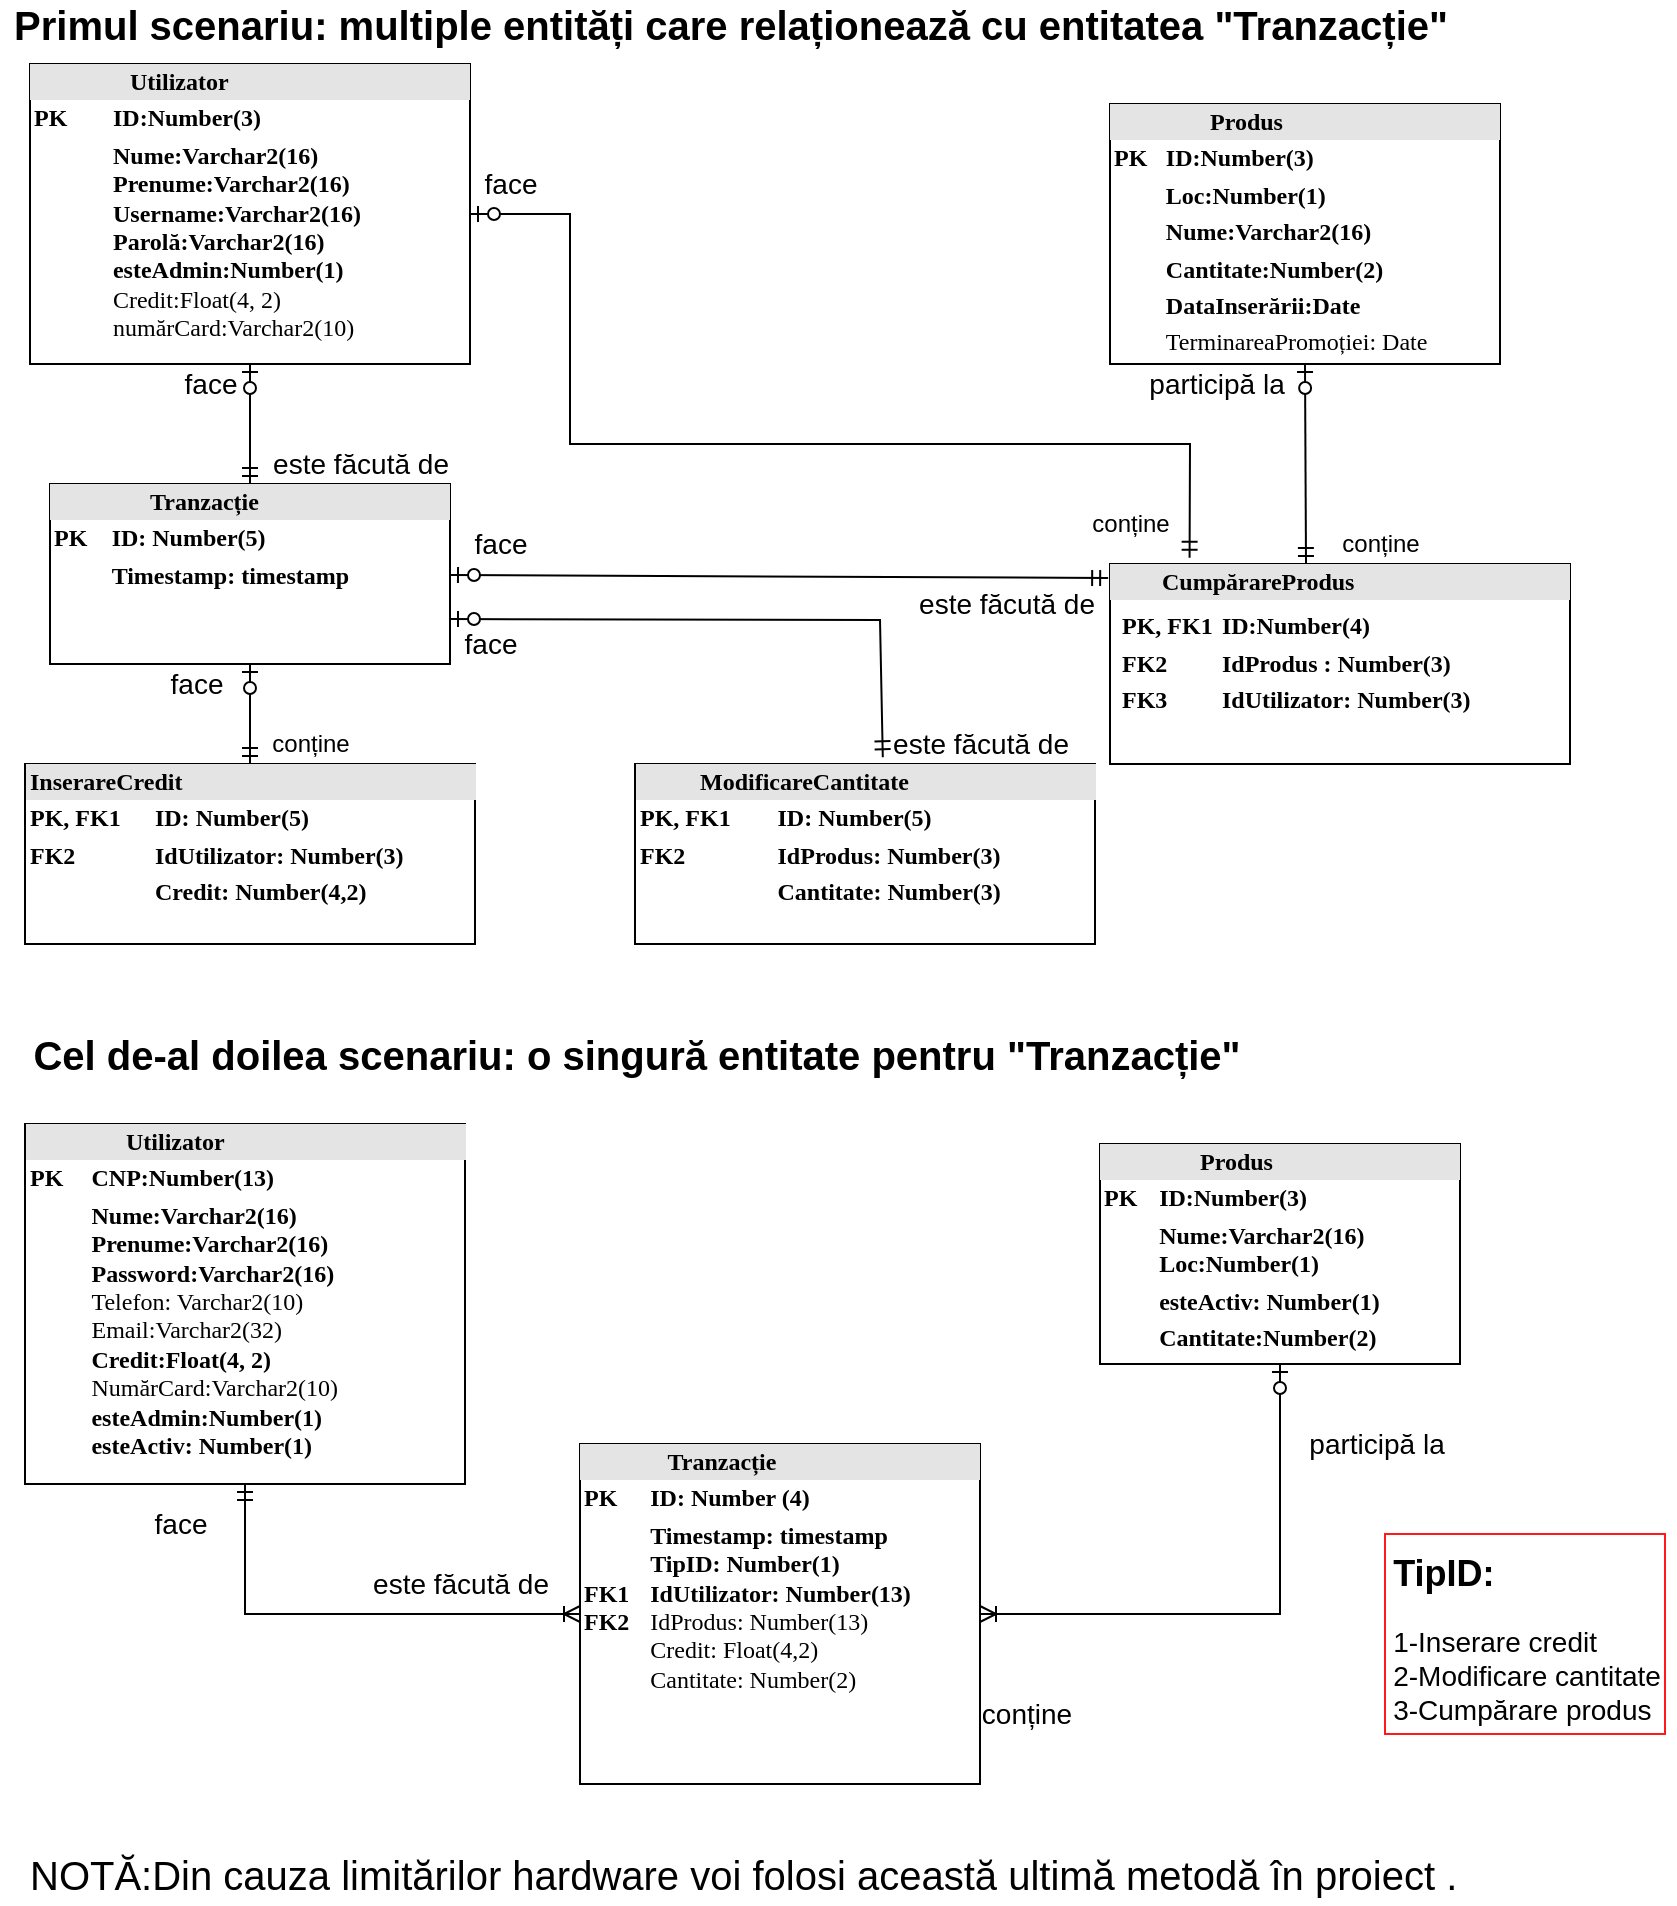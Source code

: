 <mxfile version="16.5.1" type="device"><diagram id="ElURH98lHzvmUG51e0jq" name="Page-1"><mxGraphModel dx="1021" dy="651" grid="1" gridSize="10" guides="1" tooltips="1" connect="1" arrows="1" fold="1" page="1" pageScale="1" pageWidth="850" pageHeight="1100" math="0" shadow="0"><root><mxCell id="0"/><mxCell id="1" parent="0"/><mxCell id="O3LYPprOkq9PBiwxIXDx-1" value="&lt;div style=&quot;box-sizing: border-box ; width: 100% ; background: #e4e4e4 ; padding: 2px&quot;&gt;&lt;b&gt;&lt;span style=&quot;white-space: pre&quot;&gt;&#9;&lt;/span&gt;&lt;span style=&quot;white-space: pre&quot;&gt;&#9;&lt;/span&gt;Utilizator&lt;/b&gt;&lt;/div&gt;&lt;table style=&quot;width: 100% ; font-size: 1em&quot; cellpadding=&quot;2&quot; cellspacing=&quot;0&quot;&gt;&lt;tbody&gt;&lt;tr&gt;&lt;td&gt;&lt;b&gt;PK&lt;/b&gt;&lt;/td&gt;&lt;td&gt;&lt;b&gt;ID:Number(3)&lt;/b&gt;&lt;/td&gt;&lt;/tr&gt;&lt;tr&gt;&lt;td&gt;&lt;b&gt;&lt;br&gt;&lt;/b&gt;&lt;/td&gt;&lt;td&gt;&lt;b&gt;Nume:Varchar2(16)&lt;/b&gt;&lt;br&gt;&lt;b&gt;Prenume:Varchar2(16)&lt;/b&gt;&lt;br&gt;&lt;b&gt;Username:Varchar2(16)&lt;/b&gt;&lt;br&gt;&lt;b&gt;Parolă:Varchar2(16)&lt;/b&gt;&lt;br&gt;&lt;b&gt;esteAdmin:Number(1)&lt;/b&gt;&lt;br&gt;Credit:Float(4, 2)&lt;br&gt;numărCard:Varchar2(10)&lt;/td&gt;&lt;/tr&gt;&lt;tr&gt;&lt;td&gt;&lt;span style=&quot;white-space: pre&quot;&gt;&lt;b&gt;&#9;&lt;/b&gt;&lt;/span&gt;&lt;/td&gt;&lt;td&gt;&lt;b&gt;&lt;br&gt;&lt;/b&gt;&lt;/td&gt;&lt;/tr&gt;&lt;/tbody&gt;&lt;/table&gt;" style="verticalAlign=top;align=left;overflow=fill;html=1;rounded=0;shadow=0;comic=0;labelBackgroundColor=none;strokeWidth=1;fontFamily=Verdana;fontSize=12" vertex="1" parent="1"><mxGeometry x="15" y="40" width="220" height="150" as="geometry"/></mxCell><mxCell id="O3LYPprOkq9PBiwxIXDx-2" value="&lt;div style=&quot;box-sizing: border-box ; width: 100% ; background: #e4e4e4 ; padding: 2px&quot;&gt;&lt;b&gt;&lt;span style=&quot;white-space: pre&quot;&gt;&#9;&lt;/span&gt;&lt;span style=&quot;white-space: pre&quot;&gt;&#9;&lt;/span&gt;Produs&lt;/b&gt;&lt;/div&gt;&lt;table style=&quot;width: 100% ; font-size: 1em&quot; cellpadding=&quot;2&quot; cellspacing=&quot;0&quot;&gt;&lt;tbody&gt;&lt;tr&gt;&lt;td&gt;&lt;b&gt;PK&lt;/b&gt;&lt;/td&gt;&lt;td&gt;&lt;b&gt;ID:Number(3)&lt;/b&gt;&lt;/td&gt;&lt;/tr&gt;&lt;tr&gt;&lt;td&gt;&lt;b&gt;&lt;br&gt;&lt;/b&gt;&lt;/td&gt;&lt;td&gt;&lt;b&gt;Loc:Number(1)&lt;/b&gt;&lt;/td&gt;&lt;/tr&gt;&lt;tr&gt;&lt;td&gt;&lt;/td&gt;&lt;td&gt;&lt;b&gt;Nume:Varchar2(16)&lt;/b&gt;&lt;/td&gt;&lt;/tr&gt;&lt;tr&gt;&lt;td&gt;&lt;b&gt;&lt;br&gt;&lt;/b&gt;&lt;/td&gt;&lt;td&gt;&lt;b&gt;Cantitate:Number(2)&lt;/b&gt;&lt;/td&gt;&lt;/tr&gt;&lt;tr&gt;&lt;td&gt;&lt;b&gt;&lt;br&gt;&lt;/b&gt;&lt;/td&gt;&lt;td&gt;&lt;b&gt;DataInserării:Date&lt;/b&gt;&lt;br&gt;&lt;/td&gt;&lt;/tr&gt;&lt;tr&gt;&lt;td&gt;&lt;br&gt;&lt;/td&gt;&lt;td&gt;TerminareaPromoției: Date&lt;br&gt;&lt;/td&gt;&lt;/tr&gt;&lt;/tbody&gt;&lt;/table&gt;" style="verticalAlign=top;align=left;overflow=fill;html=1;rounded=0;shadow=0;comic=0;labelBackgroundColor=none;strokeWidth=1;fontFamily=Verdana;fontSize=12" vertex="1" parent="1"><mxGeometry x="555" y="60" width="195" height="130" as="geometry"/></mxCell><mxCell id="O3LYPprOkq9PBiwxIXDx-3" value="&lt;div style=&quot;box-sizing: border-box ; width: 100% ; background: #e4e4e4 ; padding: 2px&quot;&gt;&lt;b&gt;&lt;span style=&quot;white-space: pre&quot;&gt;&#9;&lt;/span&gt;&lt;span style=&quot;white-space: pre&quot;&gt;&#9;&lt;/span&gt;Tranzacție&lt;/b&gt;&lt;/div&gt;&lt;table style=&quot;width: 100% ; font-size: 1em&quot; cellpadding=&quot;2&quot; cellspacing=&quot;0&quot;&gt;&lt;tbody&gt;&lt;tr&gt;&lt;td&gt;&lt;b&gt;PK&lt;/b&gt;&lt;/td&gt;&lt;td&gt;&lt;b&gt;ID: Number(5)&lt;br&gt;&lt;/b&gt;&lt;/td&gt;&lt;/tr&gt;&lt;tr&gt;&lt;td&gt;&lt;br&gt;&lt;/td&gt;&lt;td&gt;&lt;b&gt;Timestamp: timestamp&lt;/b&gt;&lt;/td&gt;&lt;/tr&gt;&lt;tr&gt;&lt;td&gt;&lt;br&gt;&lt;/td&gt;&lt;td&gt;&lt;br&gt;&lt;/td&gt;&lt;/tr&gt;&lt;tr&gt;&lt;td&gt;&lt;b&gt;&lt;br&gt;&lt;/b&gt;&lt;/td&gt;&lt;td&gt;&lt;b&gt;&lt;br&gt;&lt;/b&gt;&lt;/td&gt;&lt;/tr&gt;&lt;/tbody&gt;&lt;/table&gt;" style="verticalAlign=top;align=left;overflow=fill;html=1;rounded=0;shadow=0;comic=0;labelBackgroundColor=none;strokeWidth=1;fontFamily=Verdana;fontSize=12" vertex="1" parent="1"><mxGeometry x="25" y="250" width="200" height="90" as="geometry"/></mxCell><mxCell id="O3LYPprOkq9PBiwxIXDx-4" value="&lt;div style=&quot;box-sizing: border-box ; width: 100% ; background: #e4e4e4 ; padding: 2px&quot;&gt;&lt;b&gt;&lt;span style=&quot;white-space: pre&quot;&gt;&#9;&lt;/span&gt;CumpărareProdus&lt;/b&gt;&lt;/div&gt;&lt;table style=&quot;width: 100% ; font-size: 1em&quot; cellpadding=&quot;2&quot; cellspacing=&quot;0&quot;&gt;&lt;tbody&gt;&lt;tr&gt;&lt;td&gt;&lt;table cellpadding=&quot;2&quot; cellspacing=&quot;0&quot; style=&quot;font-size: 1em ; width: 180px&quot;&gt;&lt;tbody&gt;&lt;tr&gt;&lt;td&gt;&lt;table cellpadding=&quot;2&quot; cellspacing=&quot;0&quot; style=&quot;font-size: 1em ; width: 180px&quot;&gt;&lt;tbody&gt;&lt;tr&gt;&lt;td&gt;&lt;b&gt;PK, FK1&lt;/b&gt;&lt;/td&gt;&lt;td&gt;&lt;b&gt;ID:Number(4)&lt;/b&gt;&lt;/td&gt;&lt;/tr&gt;&lt;tr&gt;&lt;td&gt;&lt;b&gt;FK2&lt;/b&gt;&lt;/td&gt;&lt;td&gt;&lt;b&gt;IdProdus :&amp;nbsp;&lt;/b&gt;&lt;b&gt;Number(3)&lt;/b&gt;&lt;/td&gt;&lt;/tr&gt;&lt;tr&gt;&lt;td&gt;&lt;b&gt;FK3&lt;/b&gt;&lt;/td&gt;&lt;td&gt;&lt;b&gt;IdUtilizator&lt;/b&gt;&lt;b&gt;: Number(3)&lt;/b&gt;&lt;/td&gt;&lt;/tr&gt;&lt;tr&gt;&lt;td&gt;&lt;b&gt;&lt;br&gt;&lt;/b&gt;&lt;/td&gt;&lt;td&gt;&lt;br&gt;&lt;/td&gt;&lt;/tr&gt;&lt;/tbody&gt;&lt;/table&gt;&lt;/td&gt;&lt;td&gt;&lt;br&gt;&lt;/td&gt;&lt;/tr&gt;&lt;/tbody&gt;&lt;/table&gt;&lt;/td&gt;&lt;td&gt;&lt;br&gt;&lt;/td&gt;&lt;/tr&gt;&lt;/tbody&gt;&lt;/table&gt;" style="verticalAlign=top;align=left;overflow=fill;html=1;rounded=0;shadow=0;comic=0;labelBackgroundColor=none;strokeWidth=1;fontFamily=Verdana;fontSize=12" vertex="1" parent="1"><mxGeometry x="555" y="290" width="230" height="100" as="geometry"/></mxCell><mxCell id="O3LYPprOkq9PBiwxIXDx-5" value="" style="fontSize=12;html=1;endArrow=ERzeroToOne;startArrow=ERmandOne;rounded=0;exitX=0.5;exitY=0;exitDx=0;exitDy=0;entryX=0.5;entryY=1;entryDx=0;entryDy=0;" edge="1" parent="1" source="O3LYPprOkq9PBiwxIXDx-3" target="O3LYPprOkq9PBiwxIXDx-1"><mxGeometry width="100" height="100" relative="1" as="geometry"><mxPoint x="195" y="250" as="sourcePoint"/><mxPoint x="305" y="80" as="targetPoint"/></mxGeometry></mxCell><mxCell id="O3LYPprOkq9PBiwxIXDx-6" value="" style="fontSize=12;html=1;endArrow=ERzeroToOne;startArrow=ERmandOne;rounded=0;entryX=1;entryY=0.5;entryDx=0;entryDy=0;exitX=0.173;exitY=-0.031;exitDx=0;exitDy=0;exitPerimeter=0;" edge="1" parent="1" target="O3LYPprOkq9PBiwxIXDx-1" source="O3LYPprOkq9PBiwxIXDx-4"><mxGeometry width="100" height="100" relative="1" as="geometry"><mxPoint x="630" y="310" as="sourcePoint"/><mxPoint x="335" y="200" as="targetPoint"/><Array as="points"><mxPoint x="595" y="230"/><mxPoint x="285" y="230"/><mxPoint x="285" y="115"/></Array></mxGeometry></mxCell><mxCell id="O3LYPprOkq9PBiwxIXDx-7" value="" style="fontSize=12;html=1;endArrow=ERzeroToOne;startArrow=ERmandOne;rounded=0;entryX=0.5;entryY=1;entryDx=0;entryDy=0;" edge="1" parent="1" target="O3LYPprOkq9PBiwxIXDx-2"><mxGeometry width="100" height="100" relative="1" as="geometry"><mxPoint x="653" y="290" as="sourcePoint"/><mxPoint x="535" y="190" as="targetPoint"/><Array as="points"/></mxGeometry></mxCell><mxCell id="O3LYPprOkq9PBiwxIXDx-8" value="&lt;div style=&quot;box-sizing: border-box ; width: 100% ; background: #e4e4e4 ; padding: 2px&quot;&gt;&lt;b&gt;InserareCredit&lt;/b&gt;&lt;/div&gt;&lt;table style=&quot;width: 100% ; font-size: 1em&quot; cellpadding=&quot;2&quot; cellspacing=&quot;0&quot;&gt;&lt;tbody&gt;&lt;tr&gt;&lt;td&gt;&lt;b&gt;PK, FK1&lt;/b&gt;&lt;/td&gt;&lt;td&gt;&lt;b&gt;ID:&amp;nbsp;&lt;/b&gt;&lt;b&gt;Number(5)&lt;/b&gt;&lt;/td&gt;&lt;/tr&gt;&lt;tr&gt;&lt;td&gt;&lt;b&gt;FK2&lt;/b&gt;&lt;/td&gt;&lt;td&gt;&lt;b&gt;IdUtilizator:&amp;nbsp;&lt;/b&gt;&lt;b&gt;Number(3)&lt;/b&gt;&lt;/td&gt;&lt;/tr&gt;&lt;tr&gt;&lt;td&gt;&lt;/td&gt;&lt;td&gt;&lt;b&gt;Credit: Number(4,2)&lt;br&gt;&lt;br&gt;&lt;/b&gt;&lt;/td&gt;&lt;/tr&gt;&lt;tr&gt;&lt;td&gt;&lt;b&gt;&lt;br&gt;&lt;/b&gt;&lt;/td&gt;&lt;td&gt;&lt;b&gt;&lt;br&gt;&lt;/b&gt;&lt;/td&gt;&lt;/tr&gt;&lt;/tbody&gt;&lt;/table&gt;" style="verticalAlign=top;align=left;overflow=fill;html=1;rounded=0;shadow=0;comic=0;labelBackgroundColor=none;strokeWidth=1;fontFamily=Verdana;fontSize=12" vertex="1" parent="1"><mxGeometry x="12.5" y="390" width="225" height="90" as="geometry"/></mxCell><mxCell id="O3LYPprOkq9PBiwxIXDx-9" value="" style="fontSize=12;html=1;endArrow=ERzeroToOne;startArrow=ERmandOne;rounded=0;" edge="1" parent="1" source="O3LYPprOkq9PBiwxIXDx-8" target="O3LYPprOkq9PBiwxIXDx-3"><mxGeometry width="100" height="100" relative="1" as="geometry"><mxPoint x="135" y="260" as="sourcePoint"/><mxPoint x="135" y="120" as="targetPoint"/></mxGeometry></mxCell><mxCell id="O3LYPprOkq9PBiwxIXDx-10" value="" style="fontSize=12;html=1;endArrow=ERzeroToOne;startArrow=ERmandOne;rounded=0;exitX=-0.004;exitY=0.07;exitDx=0;exitDy=0;exitPerimeter=0;" edge="1" parent="1" source="O3LYPprOkq9PBiwxIXDx-4" target="O3LYPprOkq9PBiwxIXDx-3"><mxGeometry width="100" height="100" relative="1" as="geometry"><mxPoint x="535" y="295" as="sourcePoint"/><mxPoint x="255" y="170" as="targetPoint"/></mxGeometry></mxCell><mxCell id="O3LYPprOkq9PBiwxIXDx-11" value="&lt;div style=&quot;box-sizing: border-box ; width: 100% ; background: #e4e4e4 ; padding: 2px&quot;&gt;&lt;b&gt;&lt;span style=&quot;white-space: pre&quot;&gt;&#9;&lt;/span&gt;&amp;nbsp; ModificareCantitate&lt;/b&gt;&lt;/div&gt;&lt;table style=&quot;width: 100% ; font-size: 1em&quot; cellpadding=&quot;2&quot; cellspacing=&quot;0&quot;&gt;&lt;tbody&gt;&lt;tr&gt;&lt;td&gt;&lt;b&gt;PK, FK1&lt;/b&gt;&lt;/td&gt;&lt;td&gt;&lt;b&gt;ID:&amp;nbsp;&lt;/b&gt;&lt;b&gt;Number(5)&lt;/b&gt;&lt;/td&gt;&lt;/tr&gt;&lt;tr&gt;&lt;td&gt;&lt;b&gt;FK2&lt;/b&gt;&lt;/td&gt;&lt;td&gt;&lt;b&gt;IdProdus:&amp;nbsp;&lt;/b&gt;&lt;b&gt;Number(3)&lt;/b&gt;&lt;/td&gt;&lt;/tr&gt;&lt;tr&gt;&lt;td&gt;&lt;/td&gt;&lt;td&gt;&lt;b&gt;Cantitate:&amp;nbsp;&lt;/b&gt;&lt;b&gt;Number(3)&lt;/b&gt;&lt;b&gt;&lt;br&gt;&lt;br&gt;&lt;/b&gt;&lt;/td&gt;&lt;/tr&gt;&lt;tr&gt;&lt;td&gt;&lt;b&gt;&lt;br&gt;&lt;/b&gt;&lt;/td&gt;&lt;td&gt;&lt;b&gt;&lt;br&gt;&lt;/b&gt;&lt;/td&gt;&lt;/tr&gt;&lt;/tbody&gt;&lt;/table&gt;" style="verticalAlign=top;align=left;overflow=fill;html=1;rounded=0;shadow=0;comic=0;labelBackgroundColor=none;strokeWidth=1;fontFamily=Verdana;fontSize=12" vertex="1" parent="1"><mxGeometry x="317.5" y="390" width="230" height="90" as="geometry"/></mxCell><mxCell id="O3LYPprOkq9PBiwxIXDx-12" value="" style="fontSize=12;html=1;endArrow=ERzeroToOne;startArrow=ERmandOne;rounded=0;entryX=1;entryY=0.75;entryDx=0;entryDy=0;exitX=0.014;exitY=0.832;exitDx=0;exitDy=0;exitPerimeter=0;" edge="1" parent="1" source="O3LYPprOkq9PBiwxIXDx-45" target="O3LYPprOkq9PBiwxIXDx-3"><mxGeometry width="100" height="100" relative="1" as="geometry"><mxPoint x="435" y="410" as="sourcePoint"/><mxPoint x="152.5" y="350" as="targetPoint"/><Array as="points"><mxPoint x="440" y="318"/></Array></mxGeometry></mxCell><mxCell id="O3LYPprOkq9PBiwxIXDx-13" value="&lt;div style=&quot;box-sizing: border-box ; width: 100% ; background: #e4e4e4 ; padding: 2px&quot;&gt;&lt;b&gt;&lt;span style=&quot;white-space: pre&quot;&gt;&#9;&lt;/span&gt;&amp;nbsp; &amp;nbsp; &amp;nbsp; Tranzacție&lt;/b&gt;&lt;/div&gt;&lt;table style=&quot;width: 100% ; font-size: 1em&quot; cellpadding=&quot;2&quot; cellspacing=&quot;0&quot;&gt;&lt;tbody&gt;&lt;tr&gt;&lt;td&gt;&lt;b&gt;PK&lt;/b&gt;&lt;/td&gt;&lt;td&gt;&lt;b&gt;ID: Number (4)&lt;br&gt;&lt;/b&gt;&lt;/td&gt;&lt;/tr&gt;&lt;tr&gt;&lt;td&gt;&lt;b&gt;FK1&lt;br&gt;FK2&lt;/b&gt;&lt;/td&gt;&lt;td&gt;&lt;b&gt;Timestamp: timestamp&lt;/b&gt;&lt;br&gt;&lt;b&gt;TipID: Number(1)&lt;/b&gt;&lt;br&gt;&lt;b&gt;IdUtilizator: Number(13)&lt;/b&gt;&lt;br&gt;IdProdus: Number(13)&lt;br&gt;Credit: Float(4,2)&lt;br&gt;Cantitate: Number(2)&lt;/td&gt;&lt;/tr&gt;&lt;tr&gt;&lt;td&gt;&lt;b&gt;&lt;br&gt;&lt;/b&gt;&lt;/td&gt;&lt;td&gt;&lt;b&gt;&lt;br&gt;&lt;/b&gt;&lt;/td&gt;&lt;/tr&gt;&lt;tr&gt;&lt;td&gt;&lt;b&gt;&lt;br&gt;&lt;/b&gt;&lt;/td&gt;&lt;td&gt;&lt;b&gt;&lt;br&gt;&lt;/b&gt;&lt;/td&gt;&lt;/tr&gt;&lt;/tbody&gt;&lt;/table&gt;" style="verticalAlign=top;align=left;overflow=fill;html=1;rounded=0;shadow=0;comic=0;labelBackgroundColor=none;strokeWidth=1;fontFamily=Verdana;fontSize=12" vertex="1" parent="1"><mxGeometry x="290" y="730" width="200" height="170" as="geometry"/></mxCell><mxCell id="O3LYPprOkq9PBiwxIXDx-14" value="&lt;b&gt;&lt;font style=&quot;font-size: 20px&quot;&gt;Primul scenariu: multiple entități care relaționează cu entitatea &quot;Tranzacție&quot;&lt;/font&gt;&lt;/b&gt;" style="text;html=1;align=center;verticalAlign=middle;resizable=0;points=[];autosize=1;strokeColor=none;fillColor=none;fontSize=14;" vertex="1" parent="1"><mxGeometry y="10" width="730" height="20" as="geometry"/></mxCell><mxCell id="O3LYPprOkq9PBiwxIXDx-15" value="&lt;div style=&quot;box-sizing: border-box ; width: 100% ; background: rgb(228 , 228 , 228) ; padding: 2px&quot;&gt;&lt;b&gt;&lt;span style=&quot;white-space: pre&quot;&gt;&#9;&lt;/span&gt;&lt;span style=&quot;white-space: pre&quot;&gt;&#9;&lt;/span&gt;Utilizator&lt;/b&gt;&lt;/div&gt;&lt;table style=&quot;width: 100% ; font-size: 1em&quot; cellpadding=&quot;2&quot; cellspacing=&quot;0&quot;&gt;&lt;tbody&gt;&lt;tr&gt;&lt;td&gt;&lt;b&gt;PK&lt;/b&gt;&lt;/td&gt;&lt;td&gt;&lt;b&gt;CNP:Number(13)&lt;/b&gt;&lt;/td&gt;&lt;/tr&gt;&lt;tr&gt;&lt;td&gt;&lt;b&gt;&lt;br&gt;&lt;/b&gt;&lt;/td&gt;&lt;td&gt;&lt;b&gt;Nume:Varchar2(16)&lt;/b&gt;&lt;br&gt;&lt;b&gt;Prenume:Varchar2(16)&lt;/b&gt;&lt;br&gt;&lt;b&gt;Password:Varchar2(16)&lt;br&gt;&lt;/b&gt;Telefon: Varchar2(10)&lt;br&gt;Email:Varchar2(32)&lt;br&gt;&lt;b&gt;Credit:Float(4, 2)&lt;/b&gt;&lt;br&gt;NumărCard:Varchar2(10)&lt;br&gt;&lt;b&gt;esteAdmin:Number(1)&lt;br&gt;esteActiv: Number(1)&lt;/b&gt;&lt;/td&gt;&lt;/tr&gt;&lt;tr&gt;&lt;td&gt;&lt;span&gt;&lt;b&gt;&#9;&lt;/b&gt;&lt;/span&gt;&lt;/td&gt;&lt;td&gt;&lt;b&gt;&lt;br&gt;&lt;/b&gt;&lt;/td&gt;&lt;/tr&gt;&lt;/tbody&gt;&lt;/table&gt;" style="verticalAlign=top;align=left;overflow=fill;html=1;rounded=0;shadow=0;comic=0;labelBackgroundColor=none;strokeWidth=1;fontFamily=Verdana;fontSize=12" vertex="1" parent="1"><mxGeometry x="12.5" y="570" width="220" height="180" as="geometry"/></mxCell><mxCell id="O3LYPprOkq9PBiwxIXDx-16" value="&lt;div style=&quot;box-sizing: border-box ; width: 100% ; background: #e4e4e4 ; padding: 2px&quot;&gt;&lt;b&gt;&lt;span style=&quot;white-space: pre&quot;&gt;&#9;&lt;/span&gt;&lt;span style=&quot;white-space: pre&quot;&gt;&#9;&lt;/span&gt;Produs&lt;/b&gt;&lt;/div&gt;&lt;table style=&quot;width: 100% ; font-size: 1em&quot; cellpadding=&quot;2&quot; cellspacing=&quot;0&quot;&gt;&lt;tbody&gt;&lt;tr&gt;&lt;td&gt;&lt;b&gt;PK&lt;/b&gt;&lt;/td&gt;&lt;td&gt;&lt;b&gt;ID:Number(3)&lt;/b&gt;&lt;/td&gt;&lt;/tr&gt;&lt;tr&gt;&lt;td&gt;&lt;b&gt;&lt;br&gt;&lt;/b&gt;&lt;/td&gt;&lt;td&gt;&lt;b&gt;Nume:Varchar2(16)&lt;/b&gt;&lt;b&gt;&lt;br&gt;Loc:Number(1)&lt;/b&gt;&lt;/td&gt;&lt;/tr&gt;&lt;tr&gt;&lt;td&gt;&lt;/td&gt;&lt;td&gt;&lt;b&gt;esteActiv: Number(1)&lt;/b&gt;&lt;/td&gt;&lt;/tr&gt;&lt;tr&gt;&lt;td&gt;&lt;b&gt;&lt;br&gt;&lt;/b&gt;&lt;/td&gt;&lt;td&gt;&lt;b&gt;Cantitate:Number(2)&lt;/b&gt;&lt;/td&gt;&lt;/tr&gt;&lt;tr&gt;&lt;td&gt;&lt;b&gt;&lt;br&gt;&lt;/b&gt;&lt;/td&gt;&lt;td&gt;&lt;br&gt;&lt;/td&gt;&lt;/tr&gt;&lt;tr&gt;&lt;td&gt;&lt;br&gt;&lt;/td&gt;&lt;td&gt;&lt;br&gt;&lt;/td&gt;&lt;/tr&gt;&lt;/tbody&gt;&lt;/table&gt;" style="verticalAlign=top;align=left;overflow=fill;html=1;rounded=0;shadow=0;comic=0;labelBackgroundColor=none;strokeWidth=1;fontFamily=Verdana;fontSize=12" vertex="1" parent="1"><mxGeometry x="550" y="580" width="180" height="110" as="geometry"/></mxCell><mxCell id="O3LYPprOkq9PBiwxIXDx-19" value="&lt;b&gt;Cel de-al doilea scenariu: o singură entitate pentru &quot;Tranzacție&quot;&lt;/b&gt;" style="text;html=1;align=center;verticalAlign=middle;resizable=0;points=[];autosize=1;strokeColor=none;fillColor=none;fontSize=20;" vertex="1" parent="1"><mxGeometry x="7.5" y="520" width="620" height="30" as="geometry"/></mxCell><mxCell id="O3LYPprOkq9PBiwxIXDx-20" value="NOTĂ:Din cauza limitărilor hardware voi folosi această ultimă metodă în proiect ." style="text;html=1;align=left;verticalAlign=middle;resizable=0;points=[];autosize=1;strokeColor=none;fillColor=none;fontSize=20;" vertex="1" parent="1"><mxGeometry x="12.5" y="930" width="730" height="30" as="geometry"/></mxCell><mxCell id="O3LYPprOkq9PBiwxIXDx-23" value="conține" style="text;html=1;align=center;verticalAlign=middle;resizable=0;points=[];autosize=1;strokeColor=none;fillColor=none;fontSize=14;" vertex="1" parent="1"><mxGeometry x="482.5" y="855" width="60" height="20" as="geometry"/></mxCell><mxCell id="O3LYPprOkq9PBiwxIXDx-24" value="participă la" style="text;html=1;align=center;verticalAlign=middle;resizable=0;points=[];autosize=1;strokeColor=none;fillColor=none;fontSize=14;" vertex="1" parent="1"><mxGeometry x="647.5" y="720" width="80" height="20" as="geometry"/></mxCell><mxCell id="O3LYPprOkq9PBiwxIXDx-27" value="participă la" style="text;html=1;align=center;verticalAlign=middle;resizable=0;points=[];autosize=1;strokeColor=none;fillColor=none;fontSize=14;" vertex="1" parent="1"><mxGeometry x="567.5" y="190" width="80" height="20" as="geometry"/></mxCell><mxCell id="O3LYPprOkq9PBiwxIXDx-29" value="&lt;h2 style=&quot;text-align: left&quot;&gt;TipID:&lt;/h2&gt;&lt;div style=&quot;text-align: left&quot;&gt;&lt;font style=&quot;font-size: 14px&quot;&gt;1-Inserare credit&lt;/font&gt;&lt;/div&gt;&lt;div style=&quot;text-align: left&quot;&gt;&lt;font style=&quot;font-size: 14px&quot;&gt;2-Modificare cantitate&lt;/font&gt;&lt;/div&gt;&lt;div style=&quot;text-align: left&quot;&gt;&lt;font style=&quot;font-size: 14px&quot;&gt;3-Cumpărare produs&lt;/font&gt;&lt;/div&gt;" style="text;html=1;align=center;verticalAlign=middle;resizable=0;points=[];autosize=1;strokeColor=none;fillColor=none;" vertex="1" parent="1"><mxGeometry x="687.5" y="775" width="150" height="90" as="geometry"/></mxCell><mxCell id="O3LYPprOkq9PBiwxIXDx-30" value="" style="rounded=0;whiteSpace=wrap;html=1;fillColor=none;strokeColor=#FF1919;" vertex="1" parent="1"><mxGeometry x="692.5" y="775" width="140" height="100" as="geometry"/></mxCell><mxCell id="O3LYPprOkq9PBiwxIXDx-31" value="face" style="text;html=1;align=center;verticalAlign=middle;resizable=0;points=[];autosize=1;strokeColor=none;fillColor=none;fontSize=14;" vertex="1" parent="1"><mxGeometry x="85" y="190" width="40" height="20" as="geometry"/></mxCell><mxCell id="O3LYPprOkq9PBiwxIXDx-32" value="este făcută de" style="text;html=1;align=center;verticalAlign=middle;resizable=0;points=[];autosize=1;strokeColor=none;fillColor=none;fontSize=14;" vertex="1" parent="1"><mxGeometry x="130" y="230" width="100" height="20" as="geometry"/></mxCell><mxCell id="O3LYPprOkq9PBiwxIXDx-39" value="conține" style="text;html=1;align=center;verticalAlign=middle;resizable=0;points=[];autosize=1;strokeColor=none;fillColor=none;" vertex="1" parent="1"><mxGeometry x="665" y="270" width="50" height="20" as="geometry"/></mxCell><mxCell id="O3LYPprOkq9PBiwxIXDx-40" value="face" style="text;html=1;align=center;verticalAlign=middle;resizable=0;points=[];autosize=1;strokeColor=none;fillColor=none;fontSize=14;" vertex="1" parent="1"><mxGeometry x="235" y="90" width="40" height="20" as="geometry"/></mxCell><mxCell id="O3LYPprOkq9PBiwxIXDx-41" value="conține" style="text;html=1;align=center;verticalAlign=middle;resizable=0;points=[];autosize=1;strokeColor=none;fillColor=none;" vertex="1" parent="1"><mxGeometry x="540" y="260" width="50" height="20" as="geometry"/></mxCell><mxCell id="O3LYPprOkq9PBiwxIXDx-42" value="face" style="text;html=1;align=center;verticalAlign=middle;resizable=0;points=[];autosize=1;strokeColor=none;fillColor=none;fontSize=14;" vertex="1" parent="1"><mxGeometry x="230" y="270" width="40" height="20" as="geometry"/></mxCell><mxCell id="O3LYPprOkq9PBiwxIXDx-43" value="face" style="text;html=1;align=center;verticalAlign=middle;resizable=0;points=[];autosize=1;strokeColor=none;fillColor=none;fontSize=14;" vertex="1" parent="1"><mxGeometry x="225" y="320" width="40" height="20" as="geometry"/></mxCell><mxCell id="O3LYPprOkq9PBiwxIXDx-44" value="este făcută de" style="text;html=1;align=center;verticalAlign=middle;resizable=0;points=[];autosize=1;strokeColor=none;fillColor=none;fontSize=14;" vertex="1" parent="1"><mxGeometry x="452.5" y="300" width="100" height="20" as="geometry"/></mxCell><mxCell id="O3LYPprOkq9PBiwxIXDx-45" value="este făcută de" style="text;html=1;align=center;verticalAlign=middle;resizable=0;points=[];autosize=1;strokeColor=none;fillColor=none;fontSize=14;" vertex="1" parent="1"><mxGeometry x="440" y="370" width="100" height="20" as="geometry"/></mxCell><mxCell id="O3LYPprOkq9PBiwxIXDx-46" value="conține" style="text;html=1;align=center;verticalAlign=middle;resizable=0;points=[];autosize=1;strokeColor=none;fillColor=none;" vertex="1" parent="1"><mxGeometry x="130" y="370" width="50" height="20" as="geometry"/></mxCell><mxCell id="O3LYPprOkq9PBiwxIXDx-47" value="face" style="text;html=1;align=center;verticalAlign=middle;resizable=0;points=[];autosize=1;strokeColor=none;fillColor=none;fontSize=14;" vertex="1" parent="1"><mxGeometry x="77.5" y="340" width="40" height="20" as="geometry"/></mxCell><mxCell id="O3LYPprOkq9PBiwxIXDx-48" value="face" style="text;html=1;align=center;verticalAlign=middle;resizable=0;points=[];autosize=1;strokeColor=none;fillColor=none;fontSize=14;" vertex="1" parent="1"><mxGeometry x="70" y="760" width="40" height="20" as="geometry"/></mxCell><mxCell id="O3LYPprOkq9PBiwxIXDx-49" value="este făcută de" style="text;html=1;align=center;verticalAlign=middle;resizable=0;points=[];autosize=1;strokeColor=none;fillColor=none;fontSize=14;" vertex="1" parent="1"><mxGeometry x="180" y="790" width="100" height="20" as="geometry"/></mxCell><mxCell id="O3LYPprOkq9PBiwxIXDx-52" value="" style="fontSize=12;html=1;endArrow=ERoneToMany;startArrow=ERmandOne;rounded=0;exitX=0.5;exitY=1;exitDx=0;exitDy=0;edgeStyle=orthogonalEdgeStyle;entryX=0;entryY=0.5;entryDx=0;entryDy=0;" edge="1" parent="1" source="O3LYPprOkq9PBiwxIXDx-15" target="O3LYPprOkq9PBiwxIXDx-13"><mxGeometry width="100" height="100" relative="1" as="geometry"><mxPoint x="400" y="760" as="sourcePoint"/><mxPoint x="50" y="930" as="targetPoint"/></mxGeometry></mxCell><mxCell id="O3LYPprOkq9PBiwxIXDx-54" value="" style="edgeStyle=orthogonalEdgeStyle;fontSize=12;html=1;endArrow=ERoneToMany;startArrow=ERzeroToOne;rounded=0;exitX=0.5;exitY=1;exitDx=0;exitDy=0;entryX=1;entryY=0.5;entryDx=0;entryDy=0;" edge="1" parent="1" source="O3LYPprOkq9PBiwxIXDx-16" target="O3LYPprOkq9PBiwxIXDx-13"><mxGeometry width="100" height="100" relative="1" as="geometry"><mxPoint x="400" y="760" as="sourcePoint"/><mxPoint x="500" y="660" as="targetPoint"/></mxGeometry></mxCell></root></mxGraphModel></diagram></mxfile>